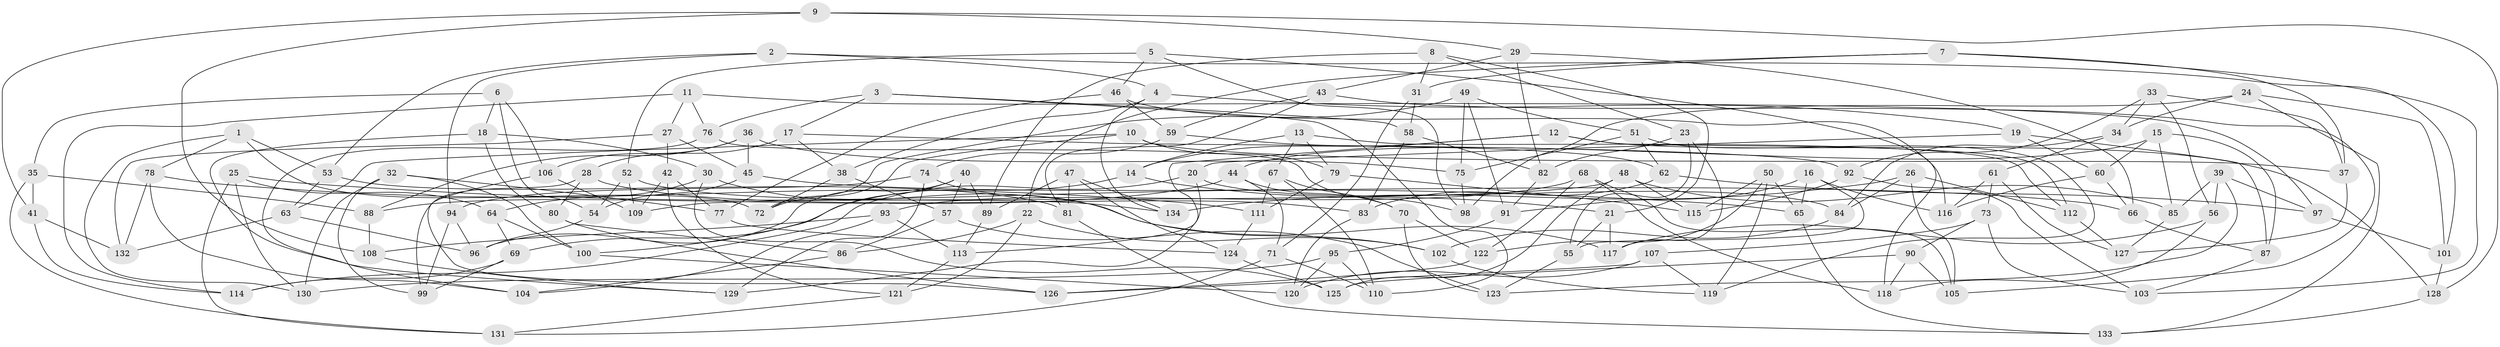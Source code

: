 // Generated by graph-tools (version 1.1) at 2025/26/03/09/25 03:26:53]
// undirected, 134 vertices, 268 edges
graph export_dot {
graph [start="1"]
  node [color=gray90,style=filled];
  1;
  2;
  3;
  4;
  5;
  6;
  7;
  8;
  9;
  10;
  11;
  12;
  13;
  14;
  15;
  16;
  17;
  18;
  19;
  20;
  21;
  22;
  23;
  24;
  25;
  26;
  27;
  28;
  29;
  30;
  31;
  32;
  33;
  34;
  35;
  36;
  37;
  38;
  39;
  40;
  41;
  42;
  43;
  44;
  45;
  46;
  47;
  48;
  49;
  50;
  51;
  52;
  53;
  54;
  55;
  56;
  57;
  58;
  59;
  60;
  61;
  62;
  63;
  64;
  65;
  66;
  67;
  68;
  69;
  70;
  71;
  72;
  73;
  74;
  75;
  76;
  77;
  78;
  79;
  80;
  81;
  82;
  83;
  84;
  85;
  86;
  87;
  88;
  89;
  90;
  91;
  92;
  93;
  94;
  95;
  96;
  97;
  98;
  99;
  100;
  101;
  102;
  103;
  104;
  105;
  106;
  107;
  108;
  109;
  110;
  111;
  112;
  113;
  114;
  115;
  116;
  117;
  118;
  119;
  120;
  121;
  122;
  123;
  124;
  125;
  126;
  127;
  128;
  129;
  130;
  131;
  132;
  133;
  134;
  1 -- 53;
  1 -- 78;
  1 -- 72;
  1 -- 130;
  2 -- 94;
  2 -- 4;
  2 -- 53;
  2 -- 101;
  3 -- 17;
  3 -- 76;
  3 -- 58;
  3 -- 110;
  4 -- 134;
  4 -- 19;
  4 -- 38;
  5 -- 46;
  5 -- 118;
  5 -- 52;
  5 -- 98;
  6 -- 18;
  6 -- 106;
  6 -- 35;
  6 -- 54;
  7 -- 31;
  7 -- 103;
  7 -- 37;
  7 -- 22;
  8 -- 21;
  8 -- 89;
  8 -- 23;
  8 -- 31;
  9 -- 108;
  9 -- 41;
  9 -- 128;
  9 -- 29;
  10 -- 37;
  10 -- 79;
  10 -- 72;
  10 -- 63;
  11 -- 76;
  11 -- 27;
  11 -- 97;
  11 -- 114;
  12 -- 112;
  12 -- 14;
  12 -- 129;
  12 -- 128;
  13 -- 14;
  13 -- 67;
  13 -- 79;
  13 -- 112;
  14 -- 69;
  14 -- 21;
  15 -- 60;
  15 -- 44;
  15 -- 87;
  15 -- 85;
  16 -- 91;
  16 -- 65;
  16 -- 116;
  16 -- 55;
  17 -- 92;
  17 -- 28;
  17 -- 38;
  18 -- 80;
  18 -- 30;
  18 -- 129;
  19 -- 60;
  19 -- 20;
  19 -- 87;
  20 -- 113;
  20 -- 84;
  20 -- 114;
  21 -- 117;
  21 -- 55;
  22 -- 102;
  22 -- 121;
  22 -- 86;
  23 -- 55;
  23 -- 82;
  23 -- 117;
  24 -- 98;
  24 -- 101;
  24 -- 34;
  24 -- 133;
  25 -- 130;
  25 -- 65;
  25 -- 64;
  25 -- 131;
  26 -- 105;
  26 -- 112;
  26 -- 84;
  26 -- 134;
  27 -- 132;
  27 -- 45;
  27 -- 42;
  28 -- 99;
  28 -- 83;
  28 -- 80;
  29 -- 43;
  29 -- 66;
  29 -- 82;
  30 -- 125;
  30 -- 64;
  30 -- 117;
  31 -- 71;
  31 -- 58;
  32 -- 130;
  32 -- 99;
  32 -- 77;
  32 -- 100;
  33 -- 37;
  33 -- 92;
  33 -- 56;
  33 -- 34;
  34 -- 84;
  34 -- 61;
  35 -- 88;
  35 -- 131;
  35 -- 41;
  36 -- 88;
  36 -- 75;
  36 -- 106;
  36 -- 45;
  37 -- 127;
  38 -- 57;
  38 -- 72;
  39 -- 123;
  39 -- 97;
  39 -- 85;
  39 -- 56;
  40 -- 100;
  40 -- 57;
  40 -- 89;
  40 -- 96;
  41 -- 132;
  41 -- 114;
  42 -- 121;
  42 -- 109;
  42 -- 77;
  43 -- 81;
  43 -- 59;
  43 -- 105;
  44 -- 88;
  44 -- 71;
  44 -- 70;
  45 -- 54;
  45 -- 66;
  46 -- 77;
  46 -- 59;
  46 -- 116;
  47 -- 134;
  47 -- 89;
  47 -- 81;
  47 -- 124;
  48 -- 85;
  48 -- 109;
  48 -- 115;
  48 -- 125;
  49 -- 91;
  49 -- 75;
  49 -- 72;
  49 -- 51;
  50 -- 65;
  50 -- 115;
  50 -- 119;
  50 -- 122;
  51 -- 119;
  51 -- 75;
  51 -- 62;
  52 -- 109;
  52 -- 54;
  52 -- 134;
  53 -- 81;
  53 -- 63;
  54 -- 96;
  55 -- 123;
  56 -- 117;
  56 -- 118;
  57 -- 86;
  57 -- 123;
  58 -- 83;
  58 -- 82;
  59 -- 62;
  59 -- 74;
  60 -- 66;
  60 -- 116;
  61 -- 127;
  61 -- 116;
  61 -- 73;
  62 -- 83;
  62 -- 97;
  63 -- 132;
  63 -- 96;
  64 -- 69;
  64 -- 100;
  65 -- 133;
  66 -- 87;
  67 -- 111;
  67 -- 70;
  67 -- 110;
  68 -- 118;
  68 -- 105;
  68 -- 122;
  68 -- 93;
  69 -- 99;
  69 -- 114;
  70 -- 123;
  70 -- 122;
  71 -- 131;
  71 -- 110;
  73 -- 103;
  73 -- 107;
  73 -- 90;
  74 -- 129;
  74 -- 102;
  74 -- 94;
  75 -- 98;
  76 -- 98;
  76 -- 104;
  77 -- 124;
  78 -- 111;
  78 -- 132;
  78 -- 104;
  79 -- 115;
  79 -- 111;
  80 -- 86;
  80 -- 126;
  81 -- 133;
  82 -- 91;
  83 -- 120;
  84 -- 102;
  85 -- 127;
  86 -- 104;
  87 -- 103;
  88 -- 108;
  89 -- 113;
  90 -- 105;
  90 -- 125;
  90 -- 118;
  91 -- 95;
  92 -- 103;
  92 -- 115;
  93 -- 104;
  93 -- 113;
  93 -- 108;
  94 -- 99;
  94 -- 96;
  95 -- 130;
  95 -- 120;
  95 -- 110;
  97 -- 101;
  100 -- 120;
  101 -- 128;
  102 -- 119;
  106 -- 109;
  106 -- 126;
  107 -- 126;
  107 -- 120;
  107 -- 119;
  108 -- 129;
  111 -- 124;
  112 -- 127;
  113 -- 121;
  121 -- 131;
  122 -- 126;
  124 -- 125;
  128 -- 133;
}
